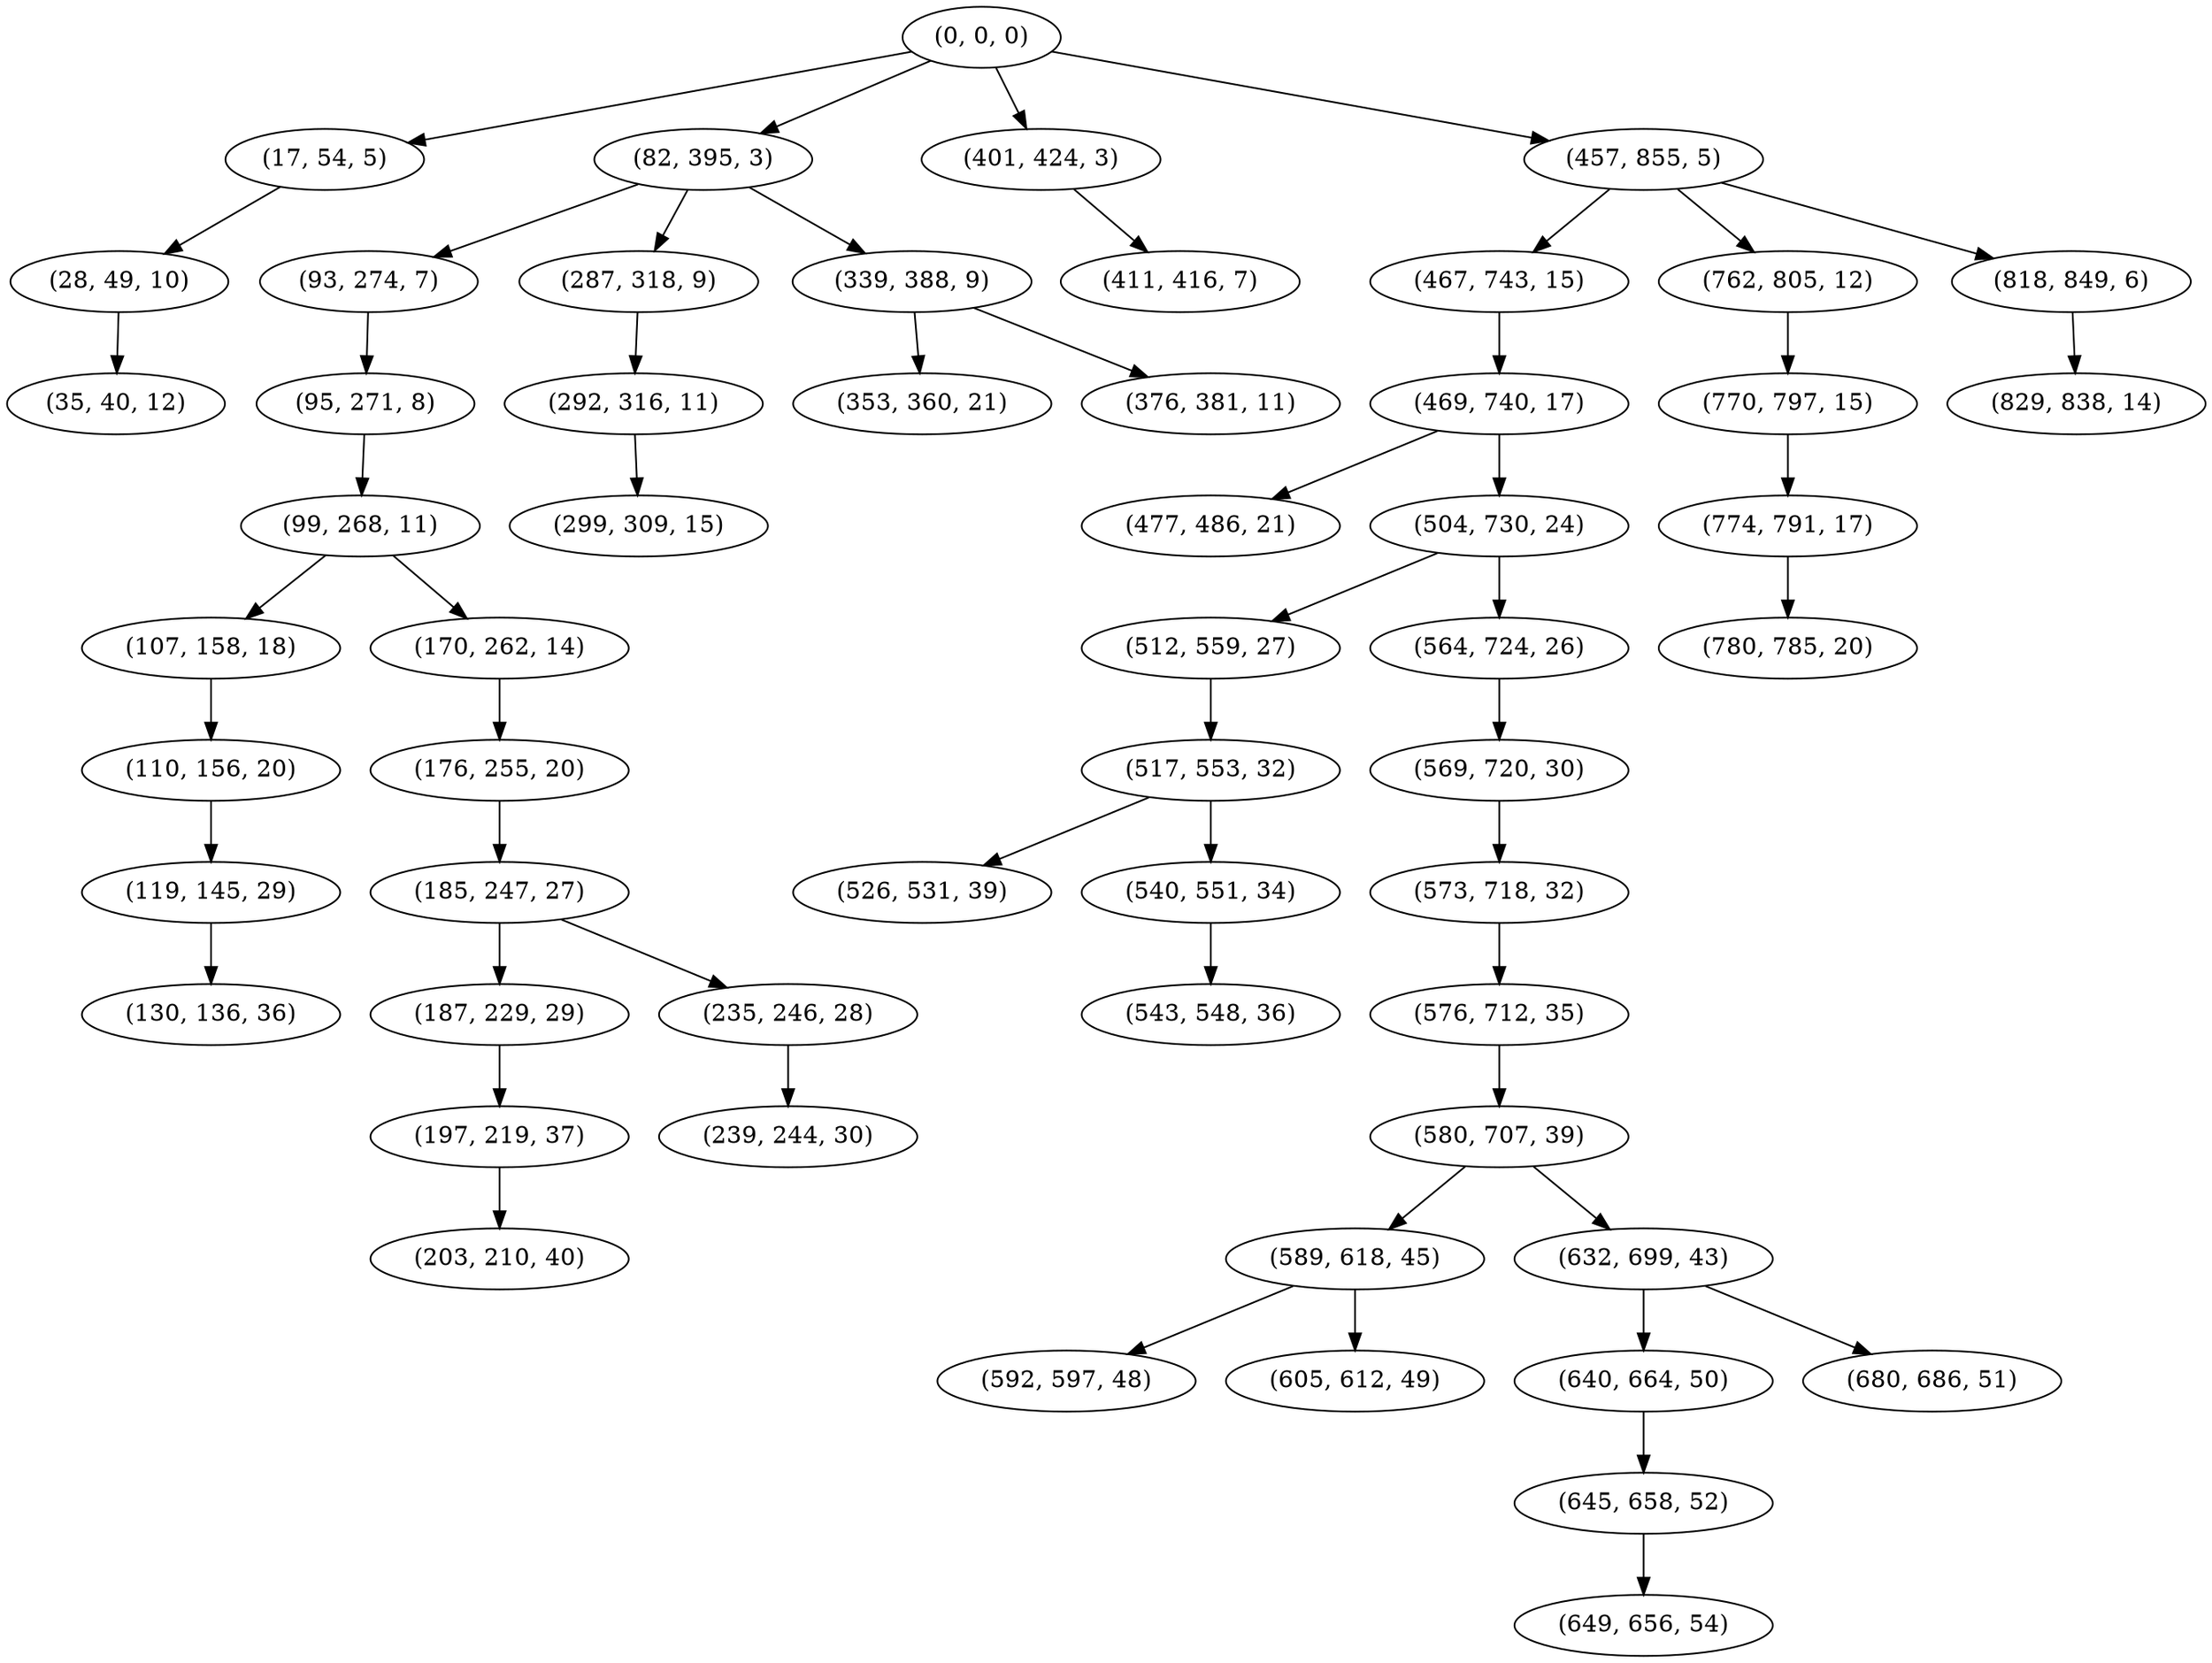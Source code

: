 digraph tree {
    "(0, 0, 0)";
    "(17, 54, 5)";
    "(28, 49, 10)";
    "(35, 40, 12)";
    "(82, 395, 3)";
    "(93, 274, 7)";
    "(95, 271, 8)";
    "(99, 268, 11)";
    "(107, 158, 18)";
    "(110, 156, 20)";
    "(119, 145, 29)";
    "(130, 136, 36)";
    "(170, 262, 14)";
    "(176, 255, 20)";
    "(185, 247, 27)";
    "(187, 229, 29)";
    "(197, 219, 37)";
    "(203, 210, 40)";
    "(235, 246, 28)";
    "(239, 244, 30)";
    "(287, 318, 9)";
    "(292, 316, 11)";
    "(299, 309, 15)";
    "(339, 388, 9)";
    "(353, 360, 21)";
    "(376, 381, 11)";
    "(401, 424, 3)";
    "(411, 416, 7)";
    "(457, 855, 5)";
    "(467, 743, 15)";
    "(469, 740, 17)";
    "(477, 486, 21)";
    "(504, 730, 24)";
    "(512, 559, 27)";
    "(517, 553, 32)";
    "(526, 531, 39)";
    "(540, 551, 34)";
    "(543, 548, 36)";
    "(564, 724, 26)";
    "(569, 720, 30)";
    "(573, 718, 32)";
    "(576, 712, 35)";
    "(580, 707, 39)";
    "(589, 618, 45)";
    "(592, 597, 48)";
    "(605, 612, 49)";
    "(632, 699, 43)";
    "(640, 664, 50)";
    "(645, 658, 52)";
    "(649, 656, 54)";
    "(680, 686, 51)";
    "(762, 805, 12)";
    "(770, 797, 15)";
    "(774, 791, 17)";
    "(780, 785, 20)";
    "(818, 849, 6)";
    "(829, 838, 14)";
    "(0, 0, 0)" -> "(17, 54, 5)";
    "(0, 0, 0)" -> "(82, 395, 3)";
    "(0, 0, 0)" -> "(401, 424, 3)";
    "(0, 0, 0)" -> "(457, 855, 5)";
    "(17, 54, 5)" -> "(28, 49, 10)";
    "(28, 49, 10)" -> "(35, 40, 12)";
    "(82, 395, 3)" -> "(93, 274, 7)";
    "(82, 395, 3)" -> "(287, 318, 9)";
    "(82, 395, 3)" -> "(339, 388, 9)";
    "(93, 274, 7)" -> "(95, 271, 8)";
    "(95, 271, 8)" -> "(99, 268, 11)";
    "(99, 268, 11)" -> "(107, 158, 18)";
    "(99, 268, 11)" -> "(170, 262, 14)";
    "(107, 158, 18)" -> "(110, 156, 20)";
    "(110, 156, 20)" -> "(119, 145, 29)";
    "(119, 145, 29)" -> "(130, 136, 36)";
    "(170, 262, 14)" -> "(176, 255, 20)";
    "(176, 255, 20)" -> "(185, 247, 27)";
    "(185, 247, 27)" -> "(187, 229, 29)";
    "(185, 247, 27)" -> "(235, 246, 28)";
    "(187, 229, 29)" -> "(197, 219, 37)";
    "(197, 219, 37)" -> "(203, 210, 40)";
    "(235, 246, 28)" -> "(239, 244, 30)";
    "(287, 318, 9)" -> "(292, 316, 11)";
    "(292, 316, 11)" -> "(299, 309, 15)";
    "(339, 388, 9)" -> "(353, 360, 21)";
    "(339, 388, 9)" -> "(376, 381, 11)";
    "(401, 424, 3)" -> "(411, 416, 7)";
    "(457, 855, 5)" -> "(467, 743, 15)";
    "(457, 855, 5)" -> "(762, 805, 12)";
    "(457, 855, 5)" -> "(818, 849, 6)";
    "(467, 743, 15)" -> "(469, 740, 17)";
    "(469, 740, 17)" -> "(477, 486, 21)";
    "(469, 740, 17)" -> "(504, 730, 24)";
    "(504, 730, 24)" -> "(512, 559, 27)";
    "(504, 730, 24)" -> "(564, 724, 26)";
    "(512, 559, 27)" -> "(517, 553, 32)";
    "(517, 553, 32)" -> "(526, 531, 39)";
    "(517, 553, 32)" -> "(540, 551, 34)";
    "(540, 551, 34)" -> "(543, 548, 36)";
    "(564, 724, 26)" -> "(569, 720, 30)";
    "(569, 720, 30)" -> "(573, 718, 32)";
    "(573, 718, 32)" -> "(576, 712, 35)";
    "(576, 712, 35)" -> "(580, 707, 39)";
    "(580, 707, 39)" -> "(589, 618, 45)";
    "(580, 707, 39)" -> "(632, 699, 43)";
    "(589, 618, 45)" -> "(592, 597, 48)";
    "(589, 618, 45)" -> "(605, 612, 49)";
    "(632, 699, 43)" -> "(640, 664, 50)";
    "(632, 699, 43)" -> "(680, 686, 51)";
    "(640, 664, 50)" -> "(645, 658, 52)";
    "(645, 658, 52)" -> "(649, 656, 54)";
    "(762, 805, 12)" -> "(770, 797, 15)";
    "(770, 797, 15)" -> "(774, 791, 17)";
    "(774, 791, 17)" -> "(780, 785, 20)";
    "(818, 849, 6)" -> "(829, 838, 14)";
}
